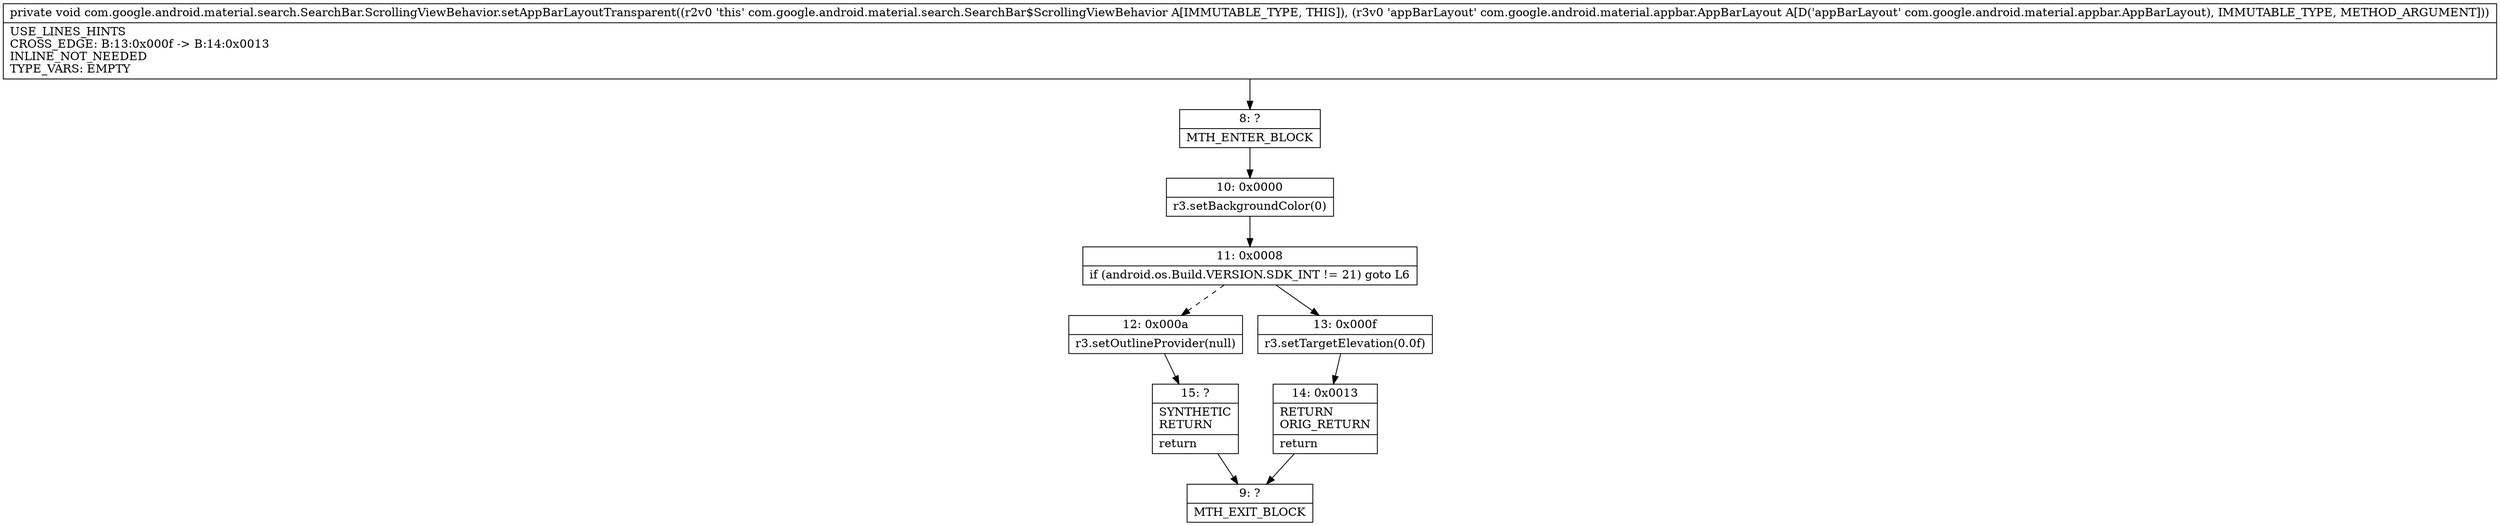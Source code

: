 digraph "CFG forcom.google.android.material.search.SearchBar.ScrollingViewBehavior.setAppBarLayoutTransparent(Lcom\/google\/android\/material\/appbar\/AppBarLayout;)V" {
Node_8 [shape=record,label="{8\:\ ?|MTH_ENTER_BLOCK\l}"];
Node_10 [shape=record,label="{10\:\ 0x0000|r3.setBackgroundColor(0)\l}"];
Node_11 [shape=record,label="{11\:\ 0x0008|if (android.os.Build.VERSION.SDK_INT != 21) goto L6\l}"];
Node_12 [shape=record,label="{12\:\ 0x000a|r3.setOutlineProvider(null)\l}"];
Node_15 [shape=record,label="{15\:\ ?|SYNTHETIC\lRETURN\l|return\l}"];
Node_9 [shape=record,label="{9\:\ ?|MTH_EXIT_BLOCK\l}"];
Node_13 [shape=record,label="{13\:\ 0x000f|r3.setTargetElevation(0.0f)\l}"];
Node_14 [shape=record,label="{14\:\ 0x0013|RETURN\lORIG_RETURN\l|return\l}"];
MethodNode[shape=record,label="{private void com.google.android.material.search.SearchBar.ScrollingViewBehavior.setAppBarLayoutTransparent((r2v0 'this' com.google.android.material.search.SearchBar$ScrollingViewBehavior A[IMMUTABLE_TYPE, THIS]), (r3v0 'appBarLayout' com.google.android.material.appbar.AppBarLayout A[D('appBarLayout' com.google.android.material.appbar.AppBarLayout), IMMUTABLE_TYPE, METHOD_ARGUMENT]))  | USE_LINES_HINTS\lCROSS_EDGE: B:13:0x000f \-\> B:14:0x0013\lINLINE_NOT_NEEDED\lTYPE_VARS: EMPTY\l}"];
MethodNode -> Node_8;Node_8 -> Node_10;
Node_10 -> Node_11;
Node_11 -> Node_12[style=dashed];
Node_11 -> Node_13;
Node_12 -> Node_15;
Node_15 -> Node_9;
Node_13 -> Node_14;
Node_14 -> Node_9;
}

